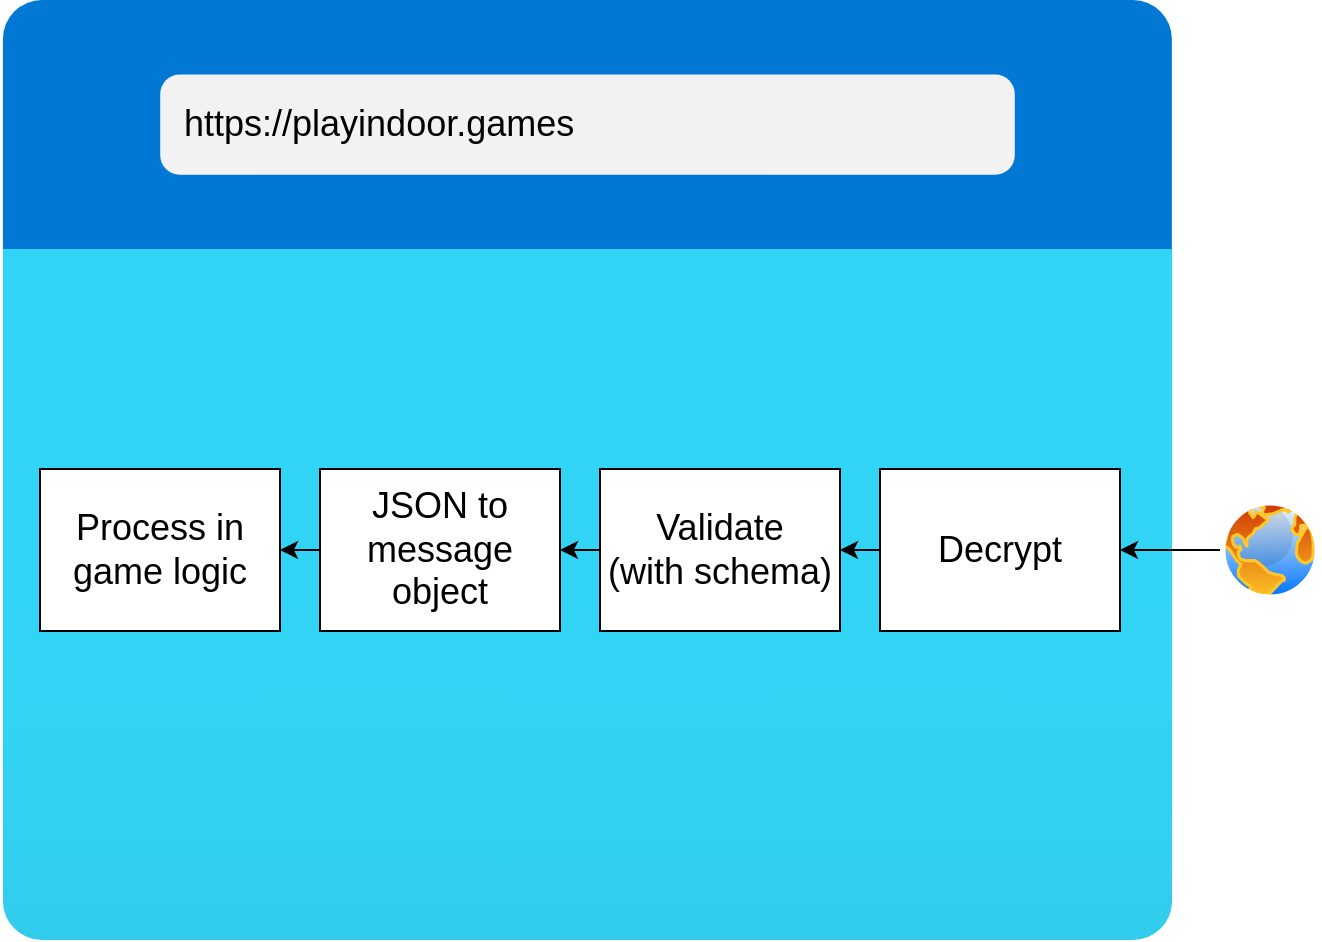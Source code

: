 <mxfile version="13.9.2" type="google"><diagram id="npxp0OtpK8Op5ss-aYFT" name="Page-1"><mxGraphModel dx="2211" dy="1229" grid="1" gridSize="10" guides="1" tooltips="1" connect="1" arrows="1" fold="1" page="1" pageScale="1" pageWidth="627" pageHeight="1169" math="0" shadow="0"><root><mxCell id="0"/><mxCell id="1" parent="0"/><mxCell id="ZXEjVkd0Ocv5KoysCNOm-3" value="" style="aspect=fixed;html=1;points=[];align=center;image;fontSize=12;image=img/lib/azure2/general/Browser.svg;" vertex="1" parent="1"><mxGeometry x="40" y="40" width="587.5" height="470" as="geometry"/></mxCell><mxCell id="ZXEjVkd0Ocv5KoysCNOm-7" style="edgeStyle=orthogonalEdgeStyle;rounded=0;orthogonalLoop=1;jettySize=auto;html=1;exitX=0;exitY=0.5;exitDx=0;exitDy=0;entryX=1;entryY=0.5;entryDx=0;entryDy=0;" edge="1" parent="1" source="ZXEjVkd0Ocv5KoysCNOm-2" target="ZXEjVkd0Ocv5KoysCNOm-6"><mxGeometry relative="1" as="geometry"/></mxCell><mxCell id="ZXEjVkd0Ocv5KoysCNOm-2" value="" style="aspect=fixed;perimeter=ellipsePerimeter;html=1;align=center;shadow=0;dashed=0;spacingTop=3;image;image=img/lib/active_directory/internet_globe.svg;" vertex="1" parent="1"><mxGeometry x="650" y="290" width="50" height="50" as="geometry"/></mxCell><mxCell id="ZXEjVkd0Ocv5KoysCNOm-9" style="edgeStyle=orthogonalEdgeStyle;rounded=0;orthogonalLoop=1;jettySize=auto;html=1;exitX=0;exitY=0.5;exitDx=0;exitDy=0;entryX=1;entryY=0.5;entryDx=0;entryDy=0;" edge="1" parent="1" source="ZXEjVkd0Ocv5KoysCNOm-6" target="ZXEjVkd0Ocv5KoysCNOm-8"><mxGeometry relative="1" as="geometry"/></mxCell><mxCell id="ZXEjVkd0Ocv5KoysCNOm-6" value="&lt;font style=&quot;font-size: 18px&quot;&gt;Decrypt&lt;/font&gt;" style="rounded=0;whiteSpace=wrap;html=1;" vertex="1" parent="1"><mxGeometry x="480" y="274.5" width="120" height="81" as="geometry"/></mxCell><mxCell id="ZXEjVkd0Ocv5KoysCNOm-14" style="edgeStyle=orthogonalEdgeStyle;rounded=0;orthogonalLoop=1;jettySize=auto;html=1;exitX=0;exitY=0.5;exitDx=0;exitDy=0;entryX=1;entryY=0.5;entryDx=0;entryDy=0;" edge="1" parent="1" source="ZXEjVkd0Ocv5KoysCNOm-8" target="ZXEjVkd0Ocv5KoysCNOm-12"><mxGeometry relative="1" as="geometry"/></mxCell><mxCell id="ZXEjVkd0Ocv5KoysCNOm-8" value="&lt;font style=&quot;font-size: 18px&quot;&gt;Validate&lt;br&gt;(with schema)&lt;br&gt;&lt;/font&gt;" style="rounded=0;whiteSpace=wrap;html=1;" vertex="1" parent="1"><mxGeometry x="340" y="274.5" width="120" height="81" as="geometry"/></mxCell><mxCell id="ZXEjVkd0Ocv5KoysCNOm-10" value="&lt;font style=&quot;font-size: 18px&quot;&gt;https://playindoor.games&lt;/font&gt;" style="text;html=1;strokeColor=none;fillColor=none;align=left;verticalAlign=middle;whiteSpace=wrap;rounded=0;" vertex="1" parent="1"><mxGeometry x="130" y="72" width="300" height="60" as="geometry"/></mxCell><mxCell id="ZXEjVkd0Ocv5KoysCNOm-15" style="edgeStyle=orthogonalEdgeStyle;rounded=0;orthogonalLoop=1;jettySize=auto;html=1;exitX=0;exitY=0.5;exitDx=0;exitDy=0;entryX=1;entryY=0.5;entryDx=0;entryDy=0;" edge="1" parent="1" source="ZXEjVkd0Ocv5KoysCNOm-12" target="ZXEjVkd0Ocv5KoysCNOm-13"><mxGeometry relative="1" as="geometry"/></mxCell><mxCell id="ZXEjVkd0Ocv5KoysCNOm-12" value="&lt;font style=&quot;font-size: 18px&quot;&gt;JSON to message object&lt;br&gt;&lt;/font&gt;" style="rounded=0;whiteSpace=wrap;html=1;" vertex="1" parent="1"><mxGeometry x="200" y="274.5" width="120" height="81" as="geometry"/></mxCell><mxCell id="ZXEjVkd0Ocv5KoysCNOm-13" value="&lt;font style=&quot;font-size: 18px&quot;&gt;Process in game logic&lt;br&gt;&lt;/font&gt;" style="rounded=0;whiteSpace=wrap;html=1;" vertex="1" parent="1"><mxGeometry x="60" y="274.5" width="120" height="81" as="geometry"/></mxCell></root></mxGraphModel></diagram></mxfile>